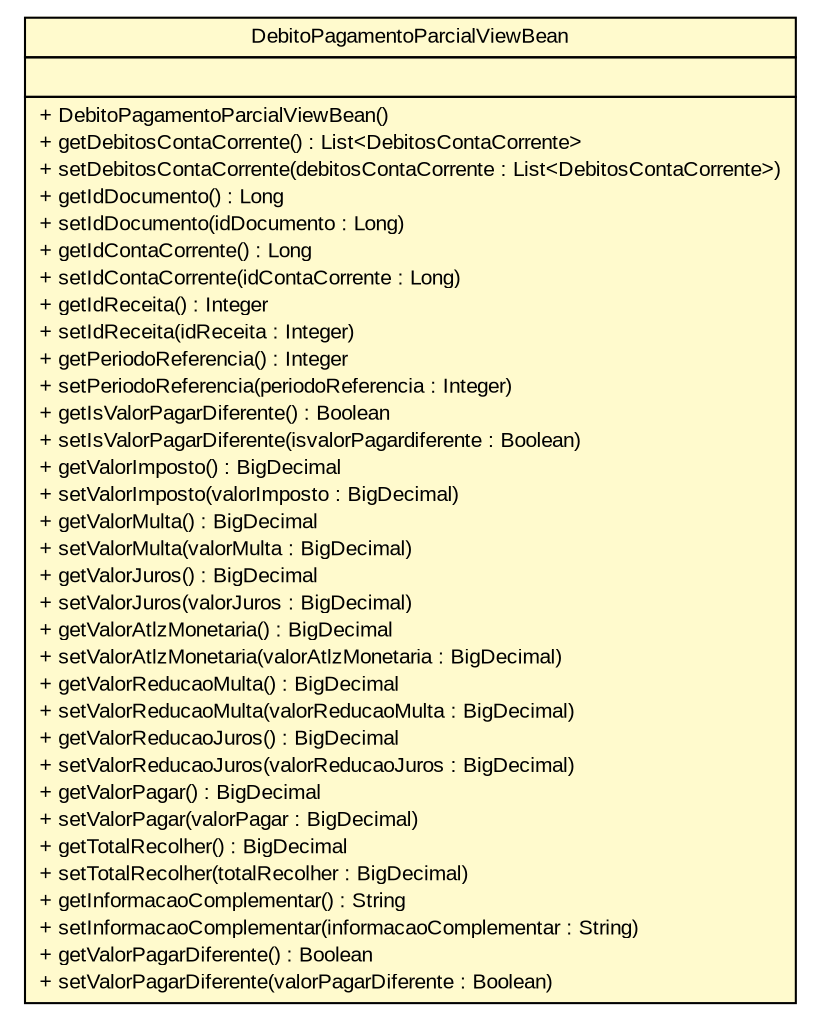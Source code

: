 #!/usr/local/bin/dot
#
# Class diagram 
# Generated by UMLGraph version R5_6 (http://www.umlgraph.org/)
#

digraph G {
	edge [fontname="arial",fontsize=10,labelfontname="arial",labelfontsize=10];
	node [fontname="arial",fontsize=10,shape=plaintext];
	nodesep=0.25;
	ranksep=0.5;
	// br.gov.to.sefaz.arr.parametros.managedbean.viewbean.dare.DebitoPagamentoParcialViewBean
	c476328 [label=<<table title="br.gov.to.sefaz.arr.parametros.managedbean.viewbean.dare.DebitoPagamentoParcialViewBean" border="0" cellborder="1" cellspacing="0" cellpadding="2" port="p" bgcolor="lemonChiffon" href="./DebitoPagamentoParcialViewBean.html">
		<tr><td><table border="0" cellspacing="0" cellpadding="1">
<tr><td align="center" balign="center"> DebitoPagamentoParcialViewBean </td></tr>
		</table></td></tr>
		<tr><td><table border="0" cellspacing="0" cellpadding="1">
<tr><td align="left" balign="left">  </td></tr>
		</table></td></tr>
		<tr><td><table border="0" cellspacing="0" cellpadding="1">
<tr><td align="left" balign="left"> + DebitoPagamentoParcialViewBean() </td></tr>
<tr><td align="left" balign="left"> + getDebitosContaCorrente() : List&lt;DebitosContaCorrente&gt; </td></tr>
<tr><td align="left" balign="left"> + setDebitosContaCorrente(debitosContaCorrente : List&lt;DebitosContaCorrente&gt;) </td></tr>
<tr><td align="left" balign="left"> + getIdDocumento() : Long </td></tr>
<tr><td align="left" balign="left"> + setIdDocumento(idDocumento : Long) </td></tr>
<tr><td align="left" balign="left"> + getIdContaCorrente() : Long </td></tr>
<tr><td align="left" balign="left"> + setIdContaCorrente(idContaCorrente : Long) </td></tr>
<tr><td align="left" balign="left"> + getIdReceita() : Integer </td></tr>
<tr><td align="left" balign="left"> + setIdReceita(idReceita : Integer) </td></tr>
<tr><td align="left" balign="left"> + getPeriodoReferencia() : Integer </td></tr>
<tr><td align="left" balign="left"> + setPeriodoReferencia(periodoReferencia : Integer) </td></tr>
<tr><td align="left" balign="left"> + getIsValorPagarDiferente() : Boolean </td></tr>
<tr><td align="left" balign="left"> + setIsValorPagarDiferente(isvalorPagardiferente : Boolean) </td></tr>
<tr><td align="left" balign="left"> + getValorImposto() : BigDecimal </td></tr>
<tr><td align="left" balign="left"> + setValorImposto(valorImposto : BigDecimal) </td></tr>
<tr><td align="left" balign="left"> + getValorMulta() : BigDecimal </td></tr>
<tr><td align="left" balign="left"> + setValorMulta(valorMulta : BigDecimal) </td></tr>
<tr><td align="left" balign="left"> + getValorJuros() : BigDecimal </td></tr>
<tr><td align="left" balign="left"> + setValorJuros(valorJuros : BigDecimal) </td></tr>
<tr><td align="left" balign="left"> + getValorAtlzMonetaria() : BigDecimal </td></tr>
<tr><td align="left" balign="left"> + setValorAtlzMonetaria(valorAtlzMonetaria : BigDecimal) </td></tr>
<tr><td align="left" balign="left"> + getValorReducaoMulta() : BigDecimal </td></tr>
<tr><td align="left" balign="left"> + setValorReducaoMulta(valorReducaoMulta : BigDecimal) </td></tr>
<tr><td align="left" balign="left"> + getValorReducaoJuros() : BigDecimal </td></tr>
<tr><td align="left" balign="left"> + setValorReducaoJuros(valorReducaoJuros : BigDecimal) </td></tr>
<tr><td align="left" balign="left"> + getValorPagar() : BigDecimal </td></tr>
<tr><td align="left" balign="left"> + setValorPagar(valorPagar : BigDecimal) </td></tr>
<tr><td align="left" balign="left"> + getTotalRecolher() : BigDecimal </td></tr>
<tr><td align="left" balign="left"> + setTotalRecolher(totalRecolher : BigDecimal) </td></tr>
<tr><td align="left" balign="left"> + getInformacaoComplementar() : String </td></tr>
<tr><td align="left" balign="left"> + setInformacaoComplementar(informacaoComplementar : String) </td></tr>
<tr><td align="left" balign="left"> + getValorPagarDiferente() : Boolean </td></tr>
<tr><td align="left" balign="left"> + setValorPagarDiferente(valorPagarDiferente : Boolean) </td></tr>
		</table></td></tr>
		</table>>, URL="./DebitoPagamentoParcialViewBean.html", fontname="arial", fontcolor="black", fontsize=10.0];
}


